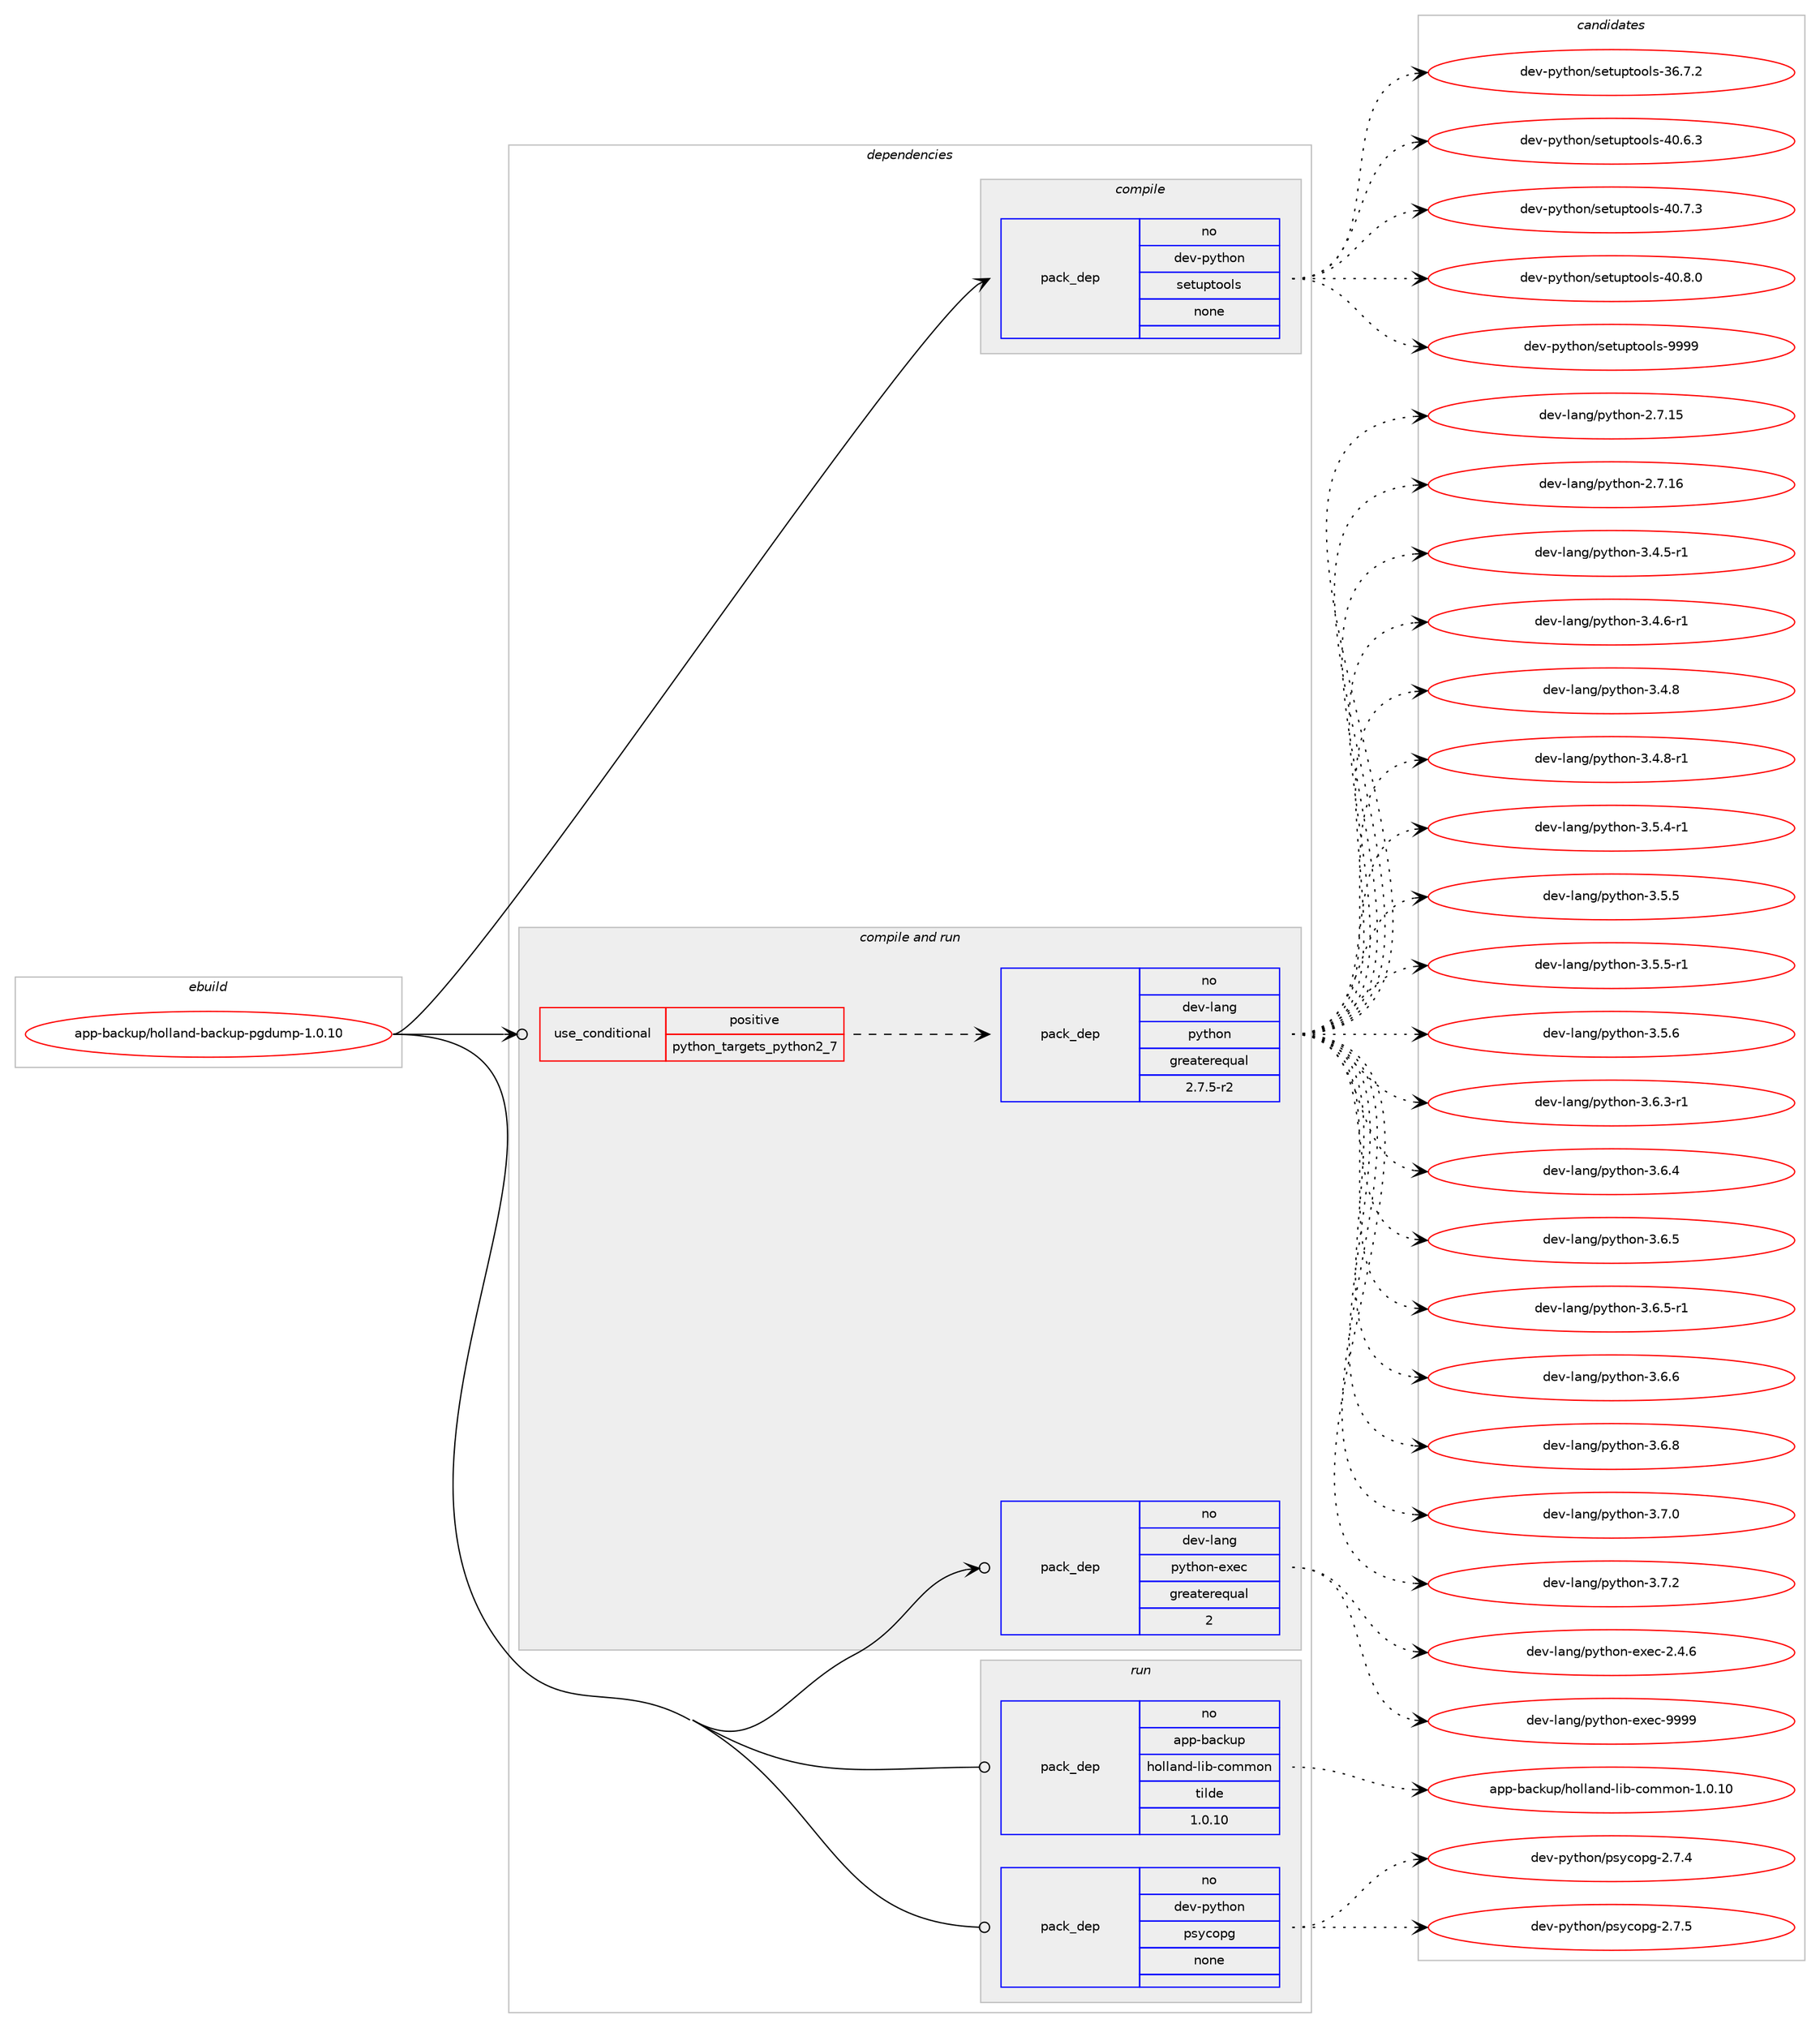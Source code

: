 digraph prolog {

# *************
# Graph options
# *************

newrank=true;
concentrate=true;
compound=true;
graph [rankdir=LR,fontname=Helvetica,fontsize=10,ranksep=1.5];#, ranksep=2.5, nodesep=0.2];
edge  [arrowhead=vee];
node  [fontname=Helvetica,fontsize=10];

# **********
# The ebuild
# **********

subgraph cluster_leftcol {
color=gray;
rank=same;
label=<<i>ebuild</i>>;
id [label="app-backup/holland-backup-pgdump-1.0.10", color=red, width=4, href="../app-backup/holland-backup-pgdump-1.0.10.svg"];
}

# ****************
# The dependencies
# ****************

subgraph cluster_midcol {
color=gray;
label=<<i>dependencies</i>>;
subgraph cluster_compile {
fillcolor="#eeeeee";
style=filled;
label=<<i>compile</i>>;
subgraph pack906681 {
dependency1273773 [label=<<TABLE BORDER="0" CELLBORDER="1" CELLSPACING="0" CELLPADDING="4" WIDTH="220"><TR><TD ROWSPAN="6" CELLPADDING="30">pack_dep</TD></TR><TR><TD WIDTH="110">no</TD></TR><TR><TD>dev-python</TD></TR><TR><TD>setuptools</TD></TR><TR><TD>none</TD></TR><TR><TD></TD></TR></TABLE>>, shape=none, color=blue];
}
id:e -> dependency1273773:w [weight=20,style="solid",arrowhead="vee"];
}
subgraph cluster_compileandrun {
fillcolor="#eeeeee";
style=filled;
label=<<i>compile and run</i>>;
subgraph cond347318 {
dependency1273774 [label=<<TABLE BORDER="0" CELLBORDER="1" CELLSPACING="0" CELLPADDING="4"><TR><TD ROWSPAN="3" CELLPADDING="10">use_conditional</TD></TR><TR><TD>positive</TD></TR><TR><TD>python_targets_python2_7</TD></TR></TABLE>>, shape=none, color=red];
subgraph pack906682 {
dependency1273775 [label=<<TABLE BORDER="0" CELLBORDER="1" CELLSPACING="0" CELLPADDING="4" WIDTH="220"><TR><TD ROWSPAN="6" CELLPADDING="30">pack_dep</TD></TR><TR><TD WIDTH="110">no</TD></TR><TR><TD>dev-lang</TD></TR><TR><TD>python</TD></TR><TR><TD>greaterequal</TD></TR><TR><TD>2.7.5-r2</TD></TR></TABLE>>, shape=none, color=blue];
}
dependency1273774:e -> dependency1273775:w [weight=20,style="dashed",arrowhead="vee"];
}
id:e -> dependency1273774:w [weight=20,style="solid",arrowhead="odotvee"];
subgraph pack906683 {
dependency1273776 [label=<<TABLE BORDER="0" CELLBORDER="1" CELLSPACING="0" CELLPADDING="4" WIDTH="220"><TR><TD ROWSPAN="6" CELLPADDING="30">pack_dep</TD></TR><TR><TD WIDTH="110">no</TD></TR><TR><TD>dev-lang</TD></TR><TR><TD>python-exec</TD></TR><TR><TD>greaterequal</TD></TR><TR><TD>2</TD></TR></TABLE>>, shape=none, color=blue];
}
id:e -> dependency1273776:w [weight=20,style="solid",arrowhead="odotvee"];
}
subgraph cluster_run {
fillcolor="#eeeeee";
style=filled;
label=<<i>run</i>>;
subgraph pack906684 {
dependency1273777 [label=<<TABLE BORDER="0" CELLBORDER="1" CELLSPACING="0" CELLPADDING="4" WIDTH="220"><TR><TD ROWSPAN="6" CELLPADDING="30">pack_dep</TD></TR><TR><TD WIDTH="110">no</TD></TR><TR><TD>app-backup</TD></TR><TR><TD>holland-lib-common</TD></TR><TR><TD>tilde</TD></TR><TR><TD>1.0.10</TD></TR></TABLE>>, shape=none, color=blue];
}
id:e -> dependency1273777:w [weight=20,style="solid",arrowhead="odot"];
subgraph pack906685 {
dependency1273778 [label=<<TABLE BORDER="0" CELLBORDER="1" CELLSPACING="0" CELLPADDING="4" WIDTH="220"><TR><TD ROWSPAN="6" CELLPADDING="30">pack_dep</TD></TR><TR><TD WIDTH="110">no</TD></TR><TR><TD>dev-python</TD></TR><TR><TD>psycopg</TD></TR><TR><TD>none</TD></TR><TR><TD></TD></TR></TABLE>>, shape=none, color=blue];
}
id:e -> dependency1273778:w [weight=20,style="solid",arrowhead="odot"];
}
}

# **************
# The candidates
# **************

subgraph cluster_choices {
rank=same;
color=gray;
label=<<i>candidates</i>>;

subgraph choice906681 {
color=black;
nodesep=1;
choice100101118451121211161041111104711510111611711211611111110811545515446554650 [label="dev-python/setuptools-36.7.2", color=red, width=4,href="../dev-python/setuptools-36.7.2.svg"];
choice100101118451121211161041111104711510111611711211611111110811545524846544651 [label="dev-python/setuptools-40.6.3", color=red, width=4,href="../dev-python/setuptools-40.6.3.svg"];
choice100101118451121211161041111104711510111611711211611111110811545524846554651 [label="dev-python/setuptools-40.7.3", color=red, width=4,href="../dev-python/setuptools-40.7.3.svg"];
choice100101118451121211161041111104711510111611711211611111110811545524846564648 [label="dev-python/setuptools-40.8.0", color=red, width=4,href="../dev-python/setuptools-40.8.0.svg"];
choice10010111845112121116104111110471151011161171121161111111081154557575757 [label="dev-python/setuptools-9999", color=red, width=4,href="../dev-python/setuptools-9999.svg"];
dependency1273773:e -> choice100101118451121211161041111104711510111611711211611111110811545515446554650:w [style=dotted,weight="100"];
dependency1273773:e -> choice100101118451121211161041111104711510111611711211611111110811545524846544651:w [style=dotted,weight="100"];
dependency1273773:e -> choice100101118451121211161041111104711510111611711211611111110811545524846554651:w [style=dotted,weight="100"];
dependency1273773:e -> choice100101118451121211161041111104711510111611711211611111110811545524846564648:w [style=dotted,weight="100"];
dependency1273773:e -> choice10010111845112121116104111110471151011161171121161111111081154557575757:w [style=dotted,weight="100"];
}
subgraph choice906682 {
color=black;
nodesep=1;
choice10010111845108971101034711212111610411111045504655464953 [label="dev-lang/python-2.7.15", color=red, width=4,href="../dev-lang/python-2.7.15.svg"];
choice10010111845108971101034711212111610411111045504655464954 [label="dev-lang/python-2.7.16", color=red, width=4,href="../dev-lang/python-2.7.16.svg"];
choice1001011184510897110103471121211161041111104551465246534511449 [label="dev-lang/python-3.4.5-r1", color=red, width=4,href="../dev-lang/python-3.4.5-r1.svg"];
choice1001011184510897110103471121211161041111104551465246544511449 [label="dev-lang/python-3.4.6-r1", color=red, width=4,href="../dev-lang/python-3.4.6-r1.svg"];
choice100101118451089711010347112121116104111110455146524656 [label="dev-lang/python-3.4.8", color=red, width=4,href="../dev-lang/python-3.4.8.svg"];
choice1001011184510897110103471121211161041111104551465246564511449 [label="dev-lang/python-3.4.8-r1", color=red, width=4,href="../dev-lang/python-3.4.8-r1.svg"];
choice1001011184510897110103471121211161041111104551465346524511449 [label="dev-lang/python-3.5.4-r1", color=red, width=4,href="../dev-lang/python-3.5.4-r1.svg"];
choice100101118451089711010347112121116104111110455146534653 [label="dev-lang/python-3.5.5", color=red, width=4,href="../dev-lang/python-3.5.5.svg"];
choice1001011184510897110103471121211161041111104551465346534511449 [label="dev-lang/python-3.5.5-r1", color=red, width=4,href="../dev-lang/python-3.5.5-r1.svg"];
choice100101118451089711010347112121116104111110455146534654 [label="dev-lang/python-3.5.6", color=red, width=4,href="../dev-lang/python-3.5.6.svg"];
choice1001011184510897110103471121211161041111104551465446514511449 [label="dev-lang/python-3.6.3-r1", color=red, width=4,href="../dev-lang/python-3.6.3-r1.svg"];
choice100101118451089711010347112121116104111110455146544652 [label="dev-lang/python-3.6.4", color=red, width=4,href="../dev-lang/python-3.6.4.svg"];
choice100101118451089711010347112121116104111110455146544653 [label="dev-lang/python-3.6.5", color=red, width=4,href="../dev-lang/python-3.6.5.svg"];
choice1001011184510897110103471121211161041111104551465446534511449 [label="dev-lang/python-3.6.5-r1", color=red, width=4,href="../dev-lang/python-3.6.5-r1.svg"];
choice100101118451089711010347112121116104111110455146544654 [label="dev-lang/python-3.6.6", color=red, width=4,href="../dev-lang/python-3.6.6.svg"];
choice100101118451089711010347112121116104111110455146544656 [label="dev-lang/python-3.6.8", color=red, width=4,href="../dev-lang/python-3.6.8.svg"];
choice100101118451089711010347112121116104111110455146554648 [label="dev-lang/python-3.7.0", color=red, width=4,href="../dev-lang/python-3.7.0.svg"];
choice100101118451089711010347112121116104111110455146554650 [label="dev-lang/python-3.7.2", color=red, width=4,href="../dev-lang/python-3.7.2.svg"];
dependency1273775:e -> choice10010111845108971101034711212111610411111045504655464953:w [style=dotted,weight="100"];
dependency1273775:e -> choice10010111845108971101034711212111610411111045504655464954:w [style=dotted,weight="100"];
dependency1273775:e -> choice1001011184510897110103471121211161041111104551465246534511449:w [style=dotted,weight="100"];
dependency1273775:e -> choice1001011184510897110103471121211161041111104551465246544511449:w [style=dotted,weight="100"];
dependency1273775:e -> choice100101118451089711010347112121116104111110455146524656:w [style=dotted,weight="100"];
dependency1273775:e -> choice1001011184510897110103471121211161041111104551465246564511449:w [style=dotted,weight="100"];
dependency1273775:e -> choice1001011184510897110103471121211161041111104551465346524511449:w [style=dotted,weight="100"];
dependency1273775:e -> choice100101118451089711010347112121116104111110455146534653:w [style=dotted,weight="100"];
dependency1273775:e -> choice1001011184510897110103471121211161041111104551465346534511449:w [style=dotted,weight="100"];
dependency1273775:e -> choice100101118451089711010347112121116104111110455146534654:w [style=dotted,weight="100"];
dependency1273775:e -> choice1001011184510897110103471121211161041111104551465446514511449:w [style=dotted,weight="100"];
dependency1273775:e -> choice100101118451089711010347112121116104111110455146544652:w [style=dotted,weight="100"];
dependency1273775:e -> choice100101118451089711010347112121116104111110455146544653:w [style=dotted,weight="100"];
dependency1273775:e -> choice1001011184510897110103471121211161041111104551465446534511449:w [style=dotted,weight="100"];
dependency1273775:e -> choice100101118451089711010347112121116104111110455146544654:w [style=dotted,weight="100"];
dependency1273775:e -> choice100101118451089711010347112121116104111110455146544656:w [style=dotted,weight="100"];
dependency1273775:e -> choice100101118451089711010347112121116104111110455146554648:w [style=dotted,weight="100"];
dependency1273775:e -> choice100101118451089711010347112121116104111110455146554650:w [style=dotted,weight="100"];
}
subgraph choice906683 {
color=black;
nodesep=1;
choice1001011184510897110103471121211161041111104510112010199455046524654 [label="dev-lang/python-exec-2.4.6", color=red, width=4,href="../dev-lang/python-exec-2.4.6.svg"];
choice10010111845108971101034711212111610411111045101120101994557575757 [label="dev-lang/python-exec-9999", color=red, width=4,href="../dev-lang/python-exec-9999.svg"];
dependency1273776:e -> choice1001011184510897110103471121211161041111104510112010199455046524654:w [style=dotted,weight="100"];
dependency1273776:e -> choice10010111845108971101034711212111610411111045101120101994557575757:w [style=dotted,weight="100"];
}
subgraph choice906684 {
color=black;
nodesep=1;
choice971121124598979910711711247104111108108971101004510810598459911110910911111045494648464948 [label="app-backup/holland-lib-common-1.0.10", color=red, width=4,href="../app-backup/holland-lib-common-1.0.10.svg"];
dependency1273777:e -> choice971121124598979910711711247104111108108971101004510810598459911110910911111045494648464948:w [style=dotted,weight="100"];
}
subgraph choice906685 {
color=black;
nodesep=1;
choice100101118451121211161041111104711211512199111112103455046554652 [label="dev-python/psycopg-2.7.4", color=red, width=4,href="../dev-python/psycopg-2.7.4.svg"];
choice100101118451121211161041111104711211512199111112103455046554653 [label="dev-python/psycopg-2.7.5", color=red, width=4,href="../dev-python/psycopg-2.7.5.svg"];
dependency1273778:e -> choice100101118451121211161041111104711211512199111112103455046554652:w [style=dotted,weight="100"];
dependency1273778:e -> choice100101118451121211161041111104711211512199111112103455046554653:w [style=dotted,weight="100"];
}
}

}
